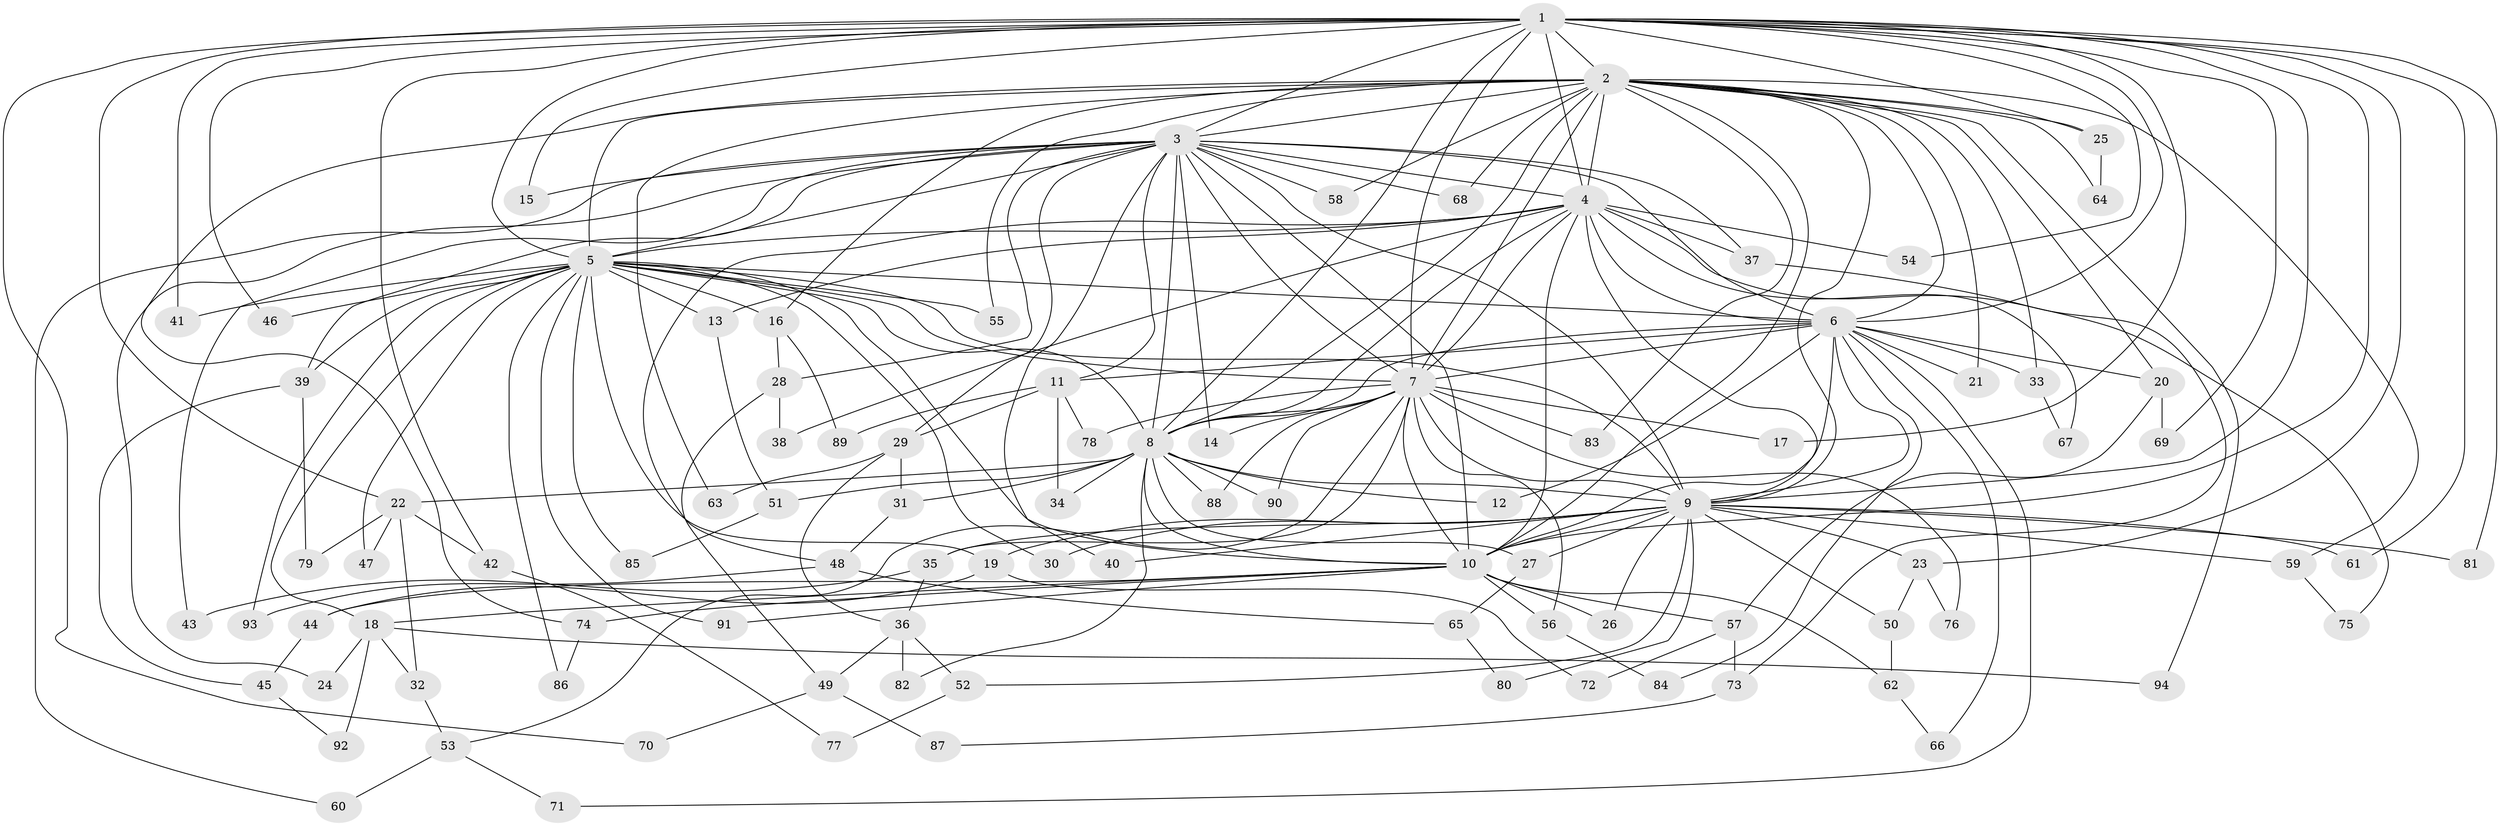 // coarse degree distribution, {17: 0.02127659574468085, 29: 0.02127659574468085, 21: 0.02127659574468085, 23: 0.02127659574468085, 13: 0.02127659574468085, 12: 0.02127659574468085, 7: 0.0425531914893617, 2: 0.44680851063829785, 3: 0.1702127659574468, 4: 0.10638297872340426, 5: 0.06382978723404255, 1: 0.0425531914893617}
// Generated by graph-tools (version 1.1) at 2025/54/03/05/25 16:54:47]
// undirected, 94 vertices, 213 edges
graph export_dot {
graph [start="1"]
  node [color=gray90,style=filled];
  1;
  2;
  3;
  4;
  5;
  6;
  7;
  8;
  9;
  10;
  11;
  12;
  13;
  14;
  15;
  16;
  17;
  18;
  19;
  20;
  21;
  22;
  23;
  24;
  25;
  26;
  27;
  28;
  29;
  30;
  31;
  32;
  33;
  34;
  35;
  36;
  37;
  38;
  39;
  40;
  41;
  42;
  43;
  44;
  45;
  46;
  47;
  48;
  49;
  50;
  51;
  52;
  53;
  54;
  55;
  56;
  57;
  58;
  59;
  60;
  61;
  62;
  63;
  64;
  65;
  66;
  67;
  68;
  69;
  70;
  71;
  72;
  73;
  74;
  75;
  76;
  77;
  78;
  79;
  80;
  81;
  82;
  83;
  84;
  85;
  86;
  87;
  88;
  89;
  90;
  91;
  92;
  93;
  94;
  1 -- 2;
  1 -- 3;
  1 -- 4;
  1 -- 5;
  1 -- 6;
  1 -- 7;
  1 -- 8;
  1 -- 9;
  1 -- 10;
  1 -- 15;
  1 -- 17;
  1 -- 22;
  1 -- 23;
  1 -- 25;
  1 -- 41;
  1 -- 42;
  1 -- 46;
  1 -- 54;
  1 -- 61;
  1 -- 69;
  1 -- 70;
  1 -- 81;
  2 -- 3;
  2 -- 4;
  2 -- 5;
  2 -- 6;
  2 -- 7;
  2 -- 8;
  2 -- 9;
  2 -- 10;
  2 -- 16;
  2 -- 20;
  2 -- 21;
  2 -- 25;
  2 -- 33;
  2 -- 55;
  2 -- 58;
  2 -- 59;
  2 -- 63;
  2 -- 64;
  2 -- 68;
  2 -- 74;
  2 -- 83;
  2 -- 94;
  3 -- 4;
  3 -- 5;
  3 -- 6;
  3 -- 7;
  3 -- 8;
  3 -- 9;
  3 -- 10;
  3 -- 11;
  3 -- 14;
  3 -- 15;
  3 -- 24;
  3 -- 28;
  3 -- 29;
  3 -- 37;
  3 -- 39;
  3 -- 40;
  3 -- 43;
  3 -- 58;
  3 -- 60;
  3 -- 68;
  4 -- 5;
  4 -- 6;
  4 -- 7;
  4 -- 8;
  4 -- 9;
  4 -- 10;
  4 -- 13;
  4 -- 37;
  4 -- 38;
  4 -- 48;
  4 -- 54;
  4 -- 67;
  4 -- 75;
  5 -- 6;
  5 -- 7;
  5 -- 8;
  5 -- 9;
  5 -- 10;
  5 -- 13;
  5 -- 16;
  5 -- 18;
  5 -- 19;
  5 -- 30;
  5 -- 39;
  5 -- 41;
  5 -- 46;
  5 -- 47;
  5 -- 55;
  5 -- 85;
  5 -- 86;
  5 -- 91;
  5 -- 93;
  6 -- 7;
  6 -- 8;
  6 -- 9;
  6 -- 10;
  6 -- 11;
  6 -- 12;
  6 -- 20;
  6 -- 21;
  6 -- 33;
  6 -- 66;
  6 -- 71;
  6 -- 84;
  7 -- 8;
  7 -- 9;
  7 -- 10;
  7 -- 14;
  7 -- 17;
  7 -- 35;
  7 -- 53;
  7 -- 56;
  7 -- 76;
  7 -- 78;
  7 -- 83;
  7 -- 88;
  7 -- 90;
  8 -- 9;
  8 -- 10;
  8 -- 12;
  8 -- 22;
  8 -- 27;
  8 -- 31;
  8 -- 34;
  8 -- 51;
  8 -- 82;
  8 -- 88;
  8 -- 90;
  9 -- 10;
  9 -- 19;
  9 -- 23;
  9 -- 26;
  9 -- 27;
  9 -- 30;
  9 -- 35;
  9 -- 40;
  9 -- 50;
  9 -- 52;
  9 -- 59;
  9 -- 61;
  9 -- 80;
  9 -- 81;
  10 -- 18;
  10 -- 26;
  10 -- 44;
  10 -- 56;
  10 -- 57;
  10 -- 62;
  10 -- 74;
  10 -- 91;
  11 -- 29;
  11 -- 34;
  11 -- 78;
  11 -- 89;
  13 -- 51;
  16 -- 28;
  16 -- 89;
  18 -- 24;
  18 -- 32;
  18 -- 92;
  18 -- 94;
  19 -- 44;
  19 -- 72;
  20 -- 57;
  20 -- 69;
  22 -- 32;
  22 -- 42;
  22 -- 47;
  22 -- 79;
  23 -- 50;
  23 -- 76;
  25 -- 64;
  27 -- 65;
  28 -- 38;
  28 -- 49;
  29 -- 31;
  29 -- 36;
  29 -- 63;
  31 -- 48;
  32 -- 53;
  33 -- 67;
  35 -- 36;
  35 -- 43;
  36 -- 49;
  36 -- 52;
  36 -- 82;
  37 -- 73;
  39 -- 45;
  39 -- 79;
  42 -- 77;
  44 -- 45;
  45 -- 92;
  48 -- 65;
  48 -- 93;
  49 -- 70;
  49 -- 87;
  50 -- 62;
  51 -- 85;
  52 -- 77;
  53 -- 60;
  53 -- 71;
  56 -- 84;
  57 -- 72;
  57 -- 73;
  59 -- 75;
  62 -- 66;
  65 -- 80;
  73 -- 87;
  74 -- 86;
}
